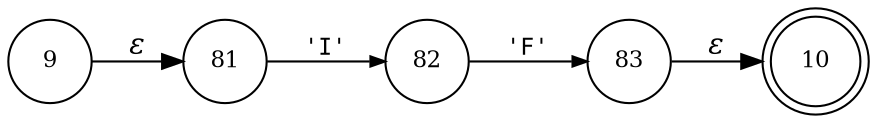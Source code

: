 digraph ATN {
rankdir=LR;
s10[fontsize=11, label="10", shape=doublecircle, fixedsize=true, width=.6];
s81[fontsize=11,label="81", shape=circle, fixedsize=true, width=.55, peripheries=1];
s82[fontsize=11,label="82", shape=circle, fixedsize=true, width=.55, peripheries=1];
s83[fontsize=11,label="83", shape=circle, fixedsize=true, width=.55, peripheries=1];
s9[fontsize=11,label="9", shape=circle, fixedsize=true, width=.55, peripheries=1];
s9 -> s81 [fontname="Times-Italic", label="&epsilon;"];
s81 -> s82 [fontsize=11, fontname="Courier", arrowsize=.7, label = "'I'", arrowhead = normal];
s82 -> s83 [fontsize=11, fontname="Courier", arrowsize=.7, label = "'F'", arrowhead = normal];
s83 -> s10 [fontname="Times-Italic", label="&epsilon;"];
}